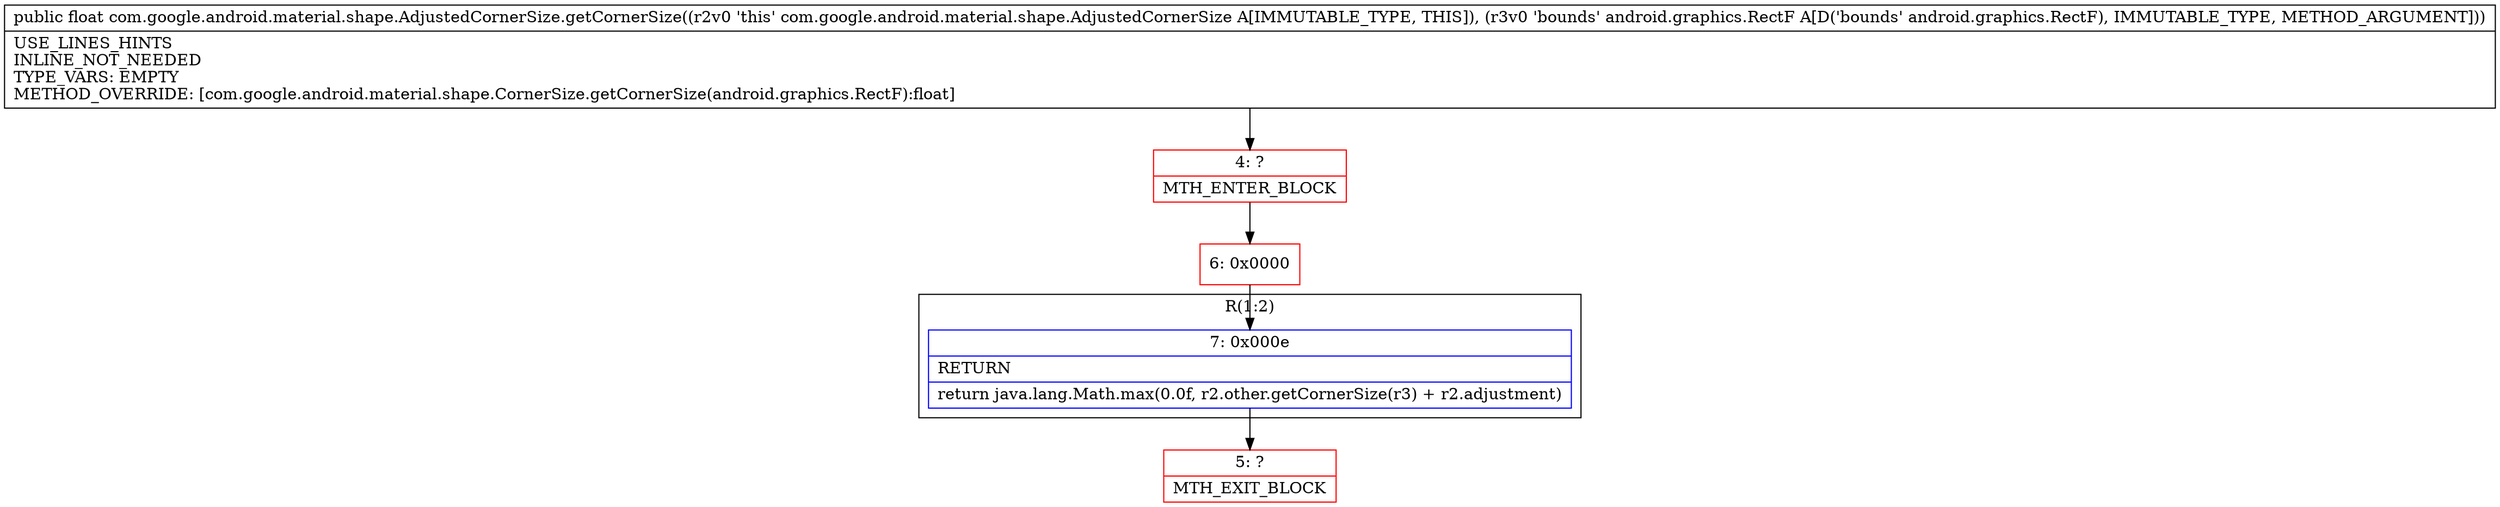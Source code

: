 digraph "CFG forcom.google.android.material.shape.AdjustedCornerSize.getCornerSize(Landroid\/graphics\/RectF;)F" {
subgraph cluster_Region_304780675 {
label = "R(1:2)";
node [shape=record,color=blue];
Node_7 [shape=record,label="{7\:\ 0x000e|RETURN\l|return java.lang.Math.max(0.0f, r2.other.getCornerSize(r3) + r2.adjustment)\l}"];
}
Node_4 [shape=record,color=red,label="{4\:\ ?|MTH_ENTER_BLOCK\l}"];
Node_6 [shape=record,color=red,label="{6\:\ 0x0000}"];
Node_5 [shape=record,color=red,label="{5\:\ ?|MTH_EXIT_BLOCK\l}"];
MethodNode[shape=record,label="{public float com.google.android.material.shape.AdjustedCornerSize.getCornerSize((r2v0 'this' com.google.android.material.shape.AdjustedCornerSize A[IMMUTABLE_TYPE, THIS]), (r3v0 'bounds' android.graphics.RectF A[D('bounds' android.graphics.RectF), IMMUTABLE_TYPE, METHOD_ARGUMENT]))  | USE_LINES_HINTS\lINLINE_NOT_NEEDED\lTYPE_VARS: EMPTY\lMETHOD_OVERRIDE: [com.google.android.material.shape.CornerSize.getCornerSize(android.graphics.RectF):float]\l}"];
MethodNode -> Node_4;Node_7 -> Node_5;
Node_4 -> Node_6;
Node_6 -> Node_7;
}

